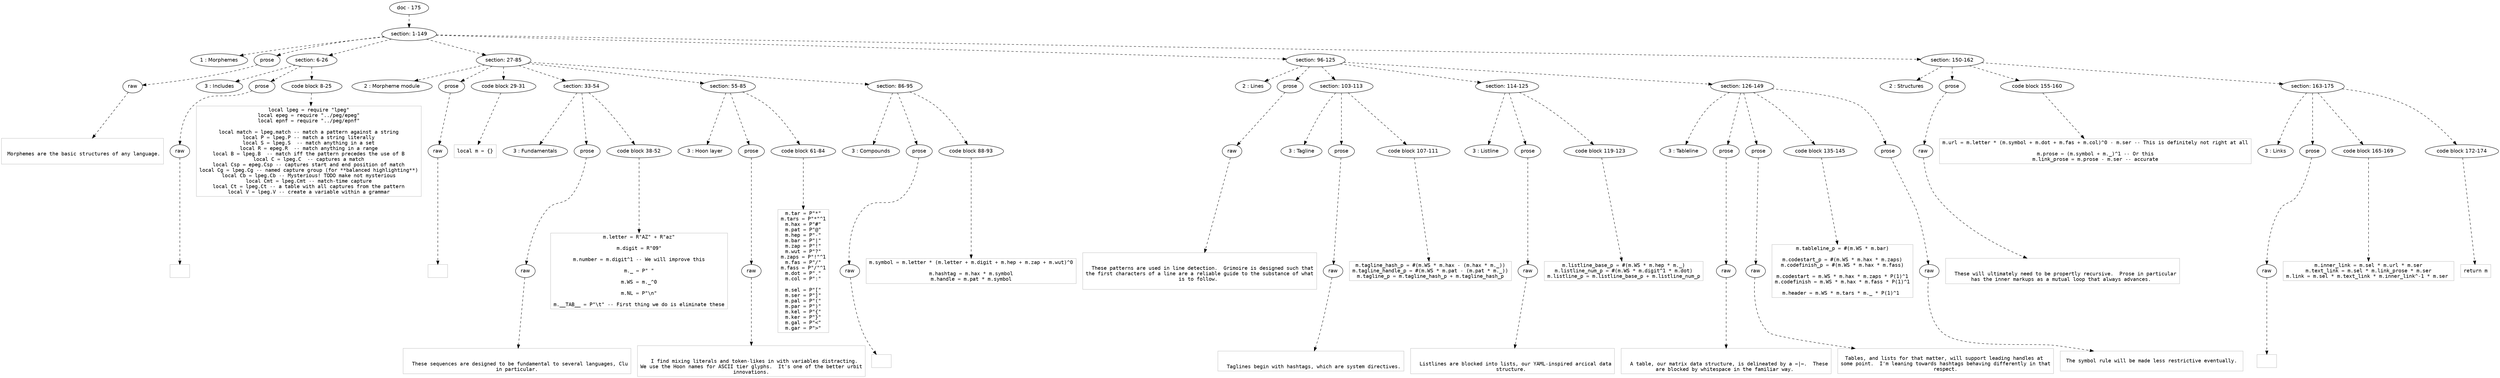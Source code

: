 digraph hierarchy {

node [fontname=Helvetica]
edge [style=dashed]

doc_0 [label="doc - 175"]


doc_0 -> { section_1}
{rank=same; section_1}

section_1 [label="section: 1-149"]


section_1 -> { header_2 prose_3 section_4 section_5 section_6 section_7}
{rank=same; header_2 prose_3 section_4 section_5 section_6 section_7}

header_2 [label="1 : Morphemes"]

prose_3 [label="prose"]

section_4 [label="section: 6-26"]

section_5 [label="section: 27-85"]

section_6 [label="section: 96-125"]

section_7 [label="section: 150-162"]


prose_3 -> { raw_8}
{rank=same; raw_8}

raw_8 [label="raw"]


raw_8 -> leaf_9
leaf_9  [color=Gray,shape=rectangle,fontname=Inconsolata,label="

 Morphemes are the basic structures of any language.

"]
section_4 -> { header_10 prose_11 codeblock_12}
{rank=same; header_10 prose_11 codeblock_12}

header_10 [label="3 : Includes"]

prose_11 [label="prose"]

codeblock_12 [label="code block 8-25"]


prose_11 -> { raw_13}
{rank=same; raw_13}

raw_13 [label="raw"]


raw_13 -> leaf_14
leaf_14  [color=Gray,shape=rectangle,fontname=Inconsolata,label="
"]
codeblock_12 -> leaf_15
leaf_15  [color=Gray,shape=rectangle,fontname=Inconsolata,label="local lpeg = require \"lpeg\"
local epeg = require \"../peg/epeg\"
local epnf = require \"../peg/epnf\"

local match = lpeg.match -- match a pattern against a string
local P = lpeg.P -- match a string literally
local S = lpeg.S  -- match anything in a set
local R = epeg.R  -- match anything in a range
local B = lpeg.B  -- match iff the pattern precedes the use of B
local C = lpeg.C  -- captures a match
local Csp = epeg.Csp -- captures start and end position of match
local Cg = lpeg.Cg -- named capture group (for **balanced highlighting**)
local Cb = lpeg.Cb -- Mysterious! TODO make not mysterious
local Cmt = lpeg.Cmt -- match-time capture
local Ct = lpeg.Ct -- a table with all captures from the pattern
local V = lpeg.V -- create a variable within a grammar"]
section_5 -> { header_16 prose_17 codeblock_18 section_19 section_20 section_21}
{rank=same; header_16 prose_17 codeblock_18 section_19 section_20 section_21}

header_16 [label="2 : Morpheme module"]

prose_17 [label="prose"]

codeblock_18 [label="code block 29-31"]

section_19 [label="section: 33-54"]

section_20 [label="section: 55-85"]

section_21 [label="section: 86-95"]


prose_17 -> { raw_22}
{rank=same; raw_22}

raw_22 [label="raw"]


raw_22 -> leaf_23
leaf_23  [color=Gray,shape=rectangle,fontname=Inconsolata,label="
"]
codeblock_18 -> leaf_24
leaf_24  [color=Gray,shape=rectangle,fontname=Inconsolata,label="local m = {}"]
section_19 -> { header_25 prose_26 codeblock_27}
{rank=same; header_25 prose_26 codeblock_27}

header_25 [label="3 : Fundamentals"]

prose_26 [label="prose"]

codeblock_27 [label="code block 38-52"]


prose_26 -> { raw_28}
{rank=same; raw_28}

raw_28 [label="raw"]


raw_28 -> leaf_29
leaf_29  [color=Gray,shape=rectangle,fontname=Inconsolata,label="

  These sequences are designed to be fundamental to several languages, Clu
in particular.
"]
codeblock_27 -> leaf_30
leaf_30  [color=Gray,shape=rectangle,fontname=Inconsolata,label="m.letter = R\"AZ\" + R\"az\"

m.digit = R\"09\"

m.number = m.digit^1 -- We will improve this

m._ = P\" \"

m.WS = m._^0

m.NL = P\"\\n\"

m.__TAB__ = P\"\\t\" -- First thing we do is eliminate these"]
section_20 -> { header_31 prose_32 codeblock_33}
{rank=same; header_31 prose_32 codeblock_33}

header_31 [label="3 : Hoon layer"]

prose_32 [label="prose"]

codeblock_33 [label="code block 61-84"]


prose_32 -> { raw_34}
{rank=same; raw_34}

raw_34 [label="raw"]


raw_34 -> leaf_35
leaf_35  [color=Gray,shape=rectangle,fontname=Inconsolata,label="

  I find mixing literals and token-likes in with variables distracting.
We use the Hoon names for ASCII tier glyphs.  It's one of the better urbit
innovations.
"]
codeblock_33 -> leaf_36
leaf_36  [color=Gray,shape=rectangle,fontname=Inconsolata,label="m.tar = P\"*\"
m.tars = P\"*\"^1
m.hax = P\"#\"
m.pat = P\"@\"
m.hep = P\"-\"
m.bar = P\"|\"
m.zap = P\"!\"
m.wut = P\"?\"
m.zaps = P\"!\"^1
m.fas = P\"/\"
m.fass = P\"/\"^1
m.dot = P\".\"
m.col = P\":\"

m.sel = P\"[\"
m.ser = P\"]\"
m.pal = P\"(\"
m.par = P\")\"
m.kel = P\"{\"
m.ker = P\"}\"
m.gal = P\"<\"
m.gar = P\">\""]
section_21 -> { header_37 prose_38 codeblock_39}
{rank=same; header_37 prose_38 codeblock_39}

header_37 [label="3 : Compounds"]

prose_38 [label="prose"]

codeblock_39 [label="code block 88-93"]


prose_38 -> { raw_40}
{rank=same; raw_40}

raw_40 [label="raw"]


raw_40 -> leaf_41
leaf_41  [color=Gray,shape=rectangle,fontname=Inconsolata,label="
"]
codeblock_39 -> leaf_42
leaf_42  [color=Gray,shape=rectangle,fontname=Inconsolata,label="m.symbol = m.letter * (m.letter + m.digit + m.hep + m.zap + m.wut)^0

m.hashtag = m.hax * m.symbol
m.handle = m.pat * m.symbol"]
section_6 -> { header_43 prose_44 section_45 section_46 section_47}
{rank=same; header_43 prose_44 section_45 section_46 section_47}

header_43 [label="2 : Lines"]

prose_44 [label="prose"]

section_45 [label="section: 103-113"]

section_46 [label="section: 114-125"]

section_47 [label="section: 126-149"]


prose_44 -> { raw_48}
{rank=same; raw_48}

raw_48 [label="raw"]


raw_48 -> leaf_49
leaf_49  [color=Gray,shape=rectangle,fontname=Inconsolata,label="

  These patterns are used in line detection.  Grimoire is designed such that
the first characters of a line are a reliable guide to the substance of what
is to follow. 

"]
section_45 -> { header_50 prose_51 codeblock_52}
{rank=same; header_50 prose_51 codeblock_52}

header_50 [label="3 : Tagline"]

prose_51 [label="prose"]

codeblock_52 [label="code block 107-111"]


prose_51 -> { raw_53}
{rank=same; raw_53}

raw_53 [label="raw"]


raw_53 -> leaf_54
leaf_54  [color=Gray,shape=rectangle,fontname=Inconsolata,label="

  Taglines begin with hashtags, which are system directives.
"]
codeblock_52 -> leaf_55
leaf_55  [color=Gray,shape=rectangle,fontname=Inconsolata,label="m.tagline_hash_p = #(m.WS * m.hax - (m.hax * m._))
m.tagline_handle_p = #(m.WS * m.pat - (m.pat * m._))
m.tagline_p = m.tagline_hash_p + m.tagline_hash_p"]
section_46 -> { header_56 prose_57 codeblock_58}
{rank=same; header_56 prose_57 codeblock_58}

header_56 [label="3 : Listline "]

prose_57 [label="prose"]

codeblock_58 [label="code block 119-123"]


prose_57 -> { raw_59}
{rank=same; raw_59}

raw_59 [label="raw"]


raw_59 -> leaf_60
leaf_60  [color=Gray,shape=rectangle,fontname=Inconsolata,label="

  Listlines are blocked into lists, our YAML-inspired arcical data
structure. 
"]
codeblock_58 -> leaf_61
leaf_61  [color=Gray,shape=rectangle,fontname=Inconsolata,label="m.listline_base_p = #(m.WS * m.hep * m._)
m.listline_num_p = #(m.WS * m.digit^1 * m.dot)
m.listline_p = m.listline_base_p + m.listline_num_p"]
section_47 -> { header_62 prose_63 prose_64 codeblock_65 prose_66}
{rank=same; header_62 prose_63 prose_64 codeblock_65 prose_66}

header_62 [label="3 : Tableline"]

prose_63 [label="prose"]

prose_64 [label="prose"]

codeblock_65 [label="code block 135-145"]

prose_66 [label="prose"]


prose_63 -> { raw_67}
{rank=same; raw_67}

raw_67 [label="raw"]


raw_67 -> leaf_68
leaf_68  [color=Gray,shape=rectangle,fontname=Inconsolata,label="

  A table, our matrix data structure, is delineated by a =|=.  These
are blocked by whitespace in the familiar way. 
"]
prose_64 -> { raw_69}
{rank=same; raw_69}

raw_69 [label="raw"]


raw_69 -> leaf_70
leaf_70  [color=Gray,shape=rectangle,fontname=Inconsolata,label="
Tables, and lists for that matter, will support leading handles at 
some point.  I'm leaning towards hashtags behaving differently in that
respect.
"]
codeblock_65 -> leaf_71
leaf_71  [color=Gray,shape=rectangle,fontname=Inconsolata,label="m.tableline_p = #(m.WS * m.bar)

m.codestart_p = #(m.WS * m.hax * m.zaps)
m.codefinish_p = #(m.WS * m.hax * m.fass)

m.codestart = m.WS * m.hax * m.zaps * P(1)^1
m.codefinish = m.WS * m.hax * m.fass * P(1)^1

m.header = m.WS * m.tars * m._ * P(1)^1 "]
prose_66 -> { raw_72}
{rank=same; raw_72}

raw_72 [label="raw"]


raw_72 -> leaf_73
leaf_73  [color=Gray,shape=rectangle,fontname=Inconsolata,label="
 The symbol rule will be made less restrictive eventually. 

"]
section_7 -> { header_74 prose_75 codeblock_76 section_77}
{rank=same; header_74 prose_75 codeblock_76 section_77}

header_74 [label="2 : Structures"]

prose_75 [label="prose"]

codeblock_76 [label="code block 155-160"]

section_77 [label="section: 163-175"]


prose_75 -> { raw_78}
{rank=same; raw_78}

raw_78 [label="raw"]


raw_78 -> leaf_79
leaf_79  [color=Gray,shape=rectangle,fontname=Inconsolata,label="

  These will ultimately need to be propertly recursive.  Prose in particular
has the inner markups as a mutual loop that always advances. 
"]
codeblock_76 -> leaf_80
leaf_80  [color=Gray,shape=rectangle,fontname=Inconsolata,label="m.url = m.letter * (m.symbol + m.dot + m.fas + m.col)^0 - m.ser -- This is definitely not right at all

m.prose = (m.symbol + m._)^1 -- Or this
m.link_prose = m.prose - m.ser -- accurate"]
section_77 -> { header_81 prose_82 codeblock_83 codeblock_84}
{rank=same; header_81 prose_82 codeblock_83 codeblock_84}

header_81 [label="3 : Links"]

prose_82 [label="prose"]

codeblock_83 [label="code block 165-169"]

codeblock_84 [label="code block 172-174"]


prose_82 -> { raw_85}
{rank=same; raw_85}

raw_85 [label="raw"]


raw_85 -> leaf_86
leaf_86  [color=Gray,shape=rectangle,fontname=Inconsolata,label="
"]
codeblock_83 -> leaf_87
leaf_87  [color=Gray,shape=rectangle,fontname=Inconsolata,label="m.inner_link = m.sel * m.url * m.ser
m.text_link = m.sel * m.link_prose * m.ser
m.link = m.sel * m.text_link * m.inner_link^-1 * m.ser "]
codeblock_84 -> leaf_88
leaf_88  [color=Gray,shape=rectangle,fontname=Inconsolata,label="return m"]

}
